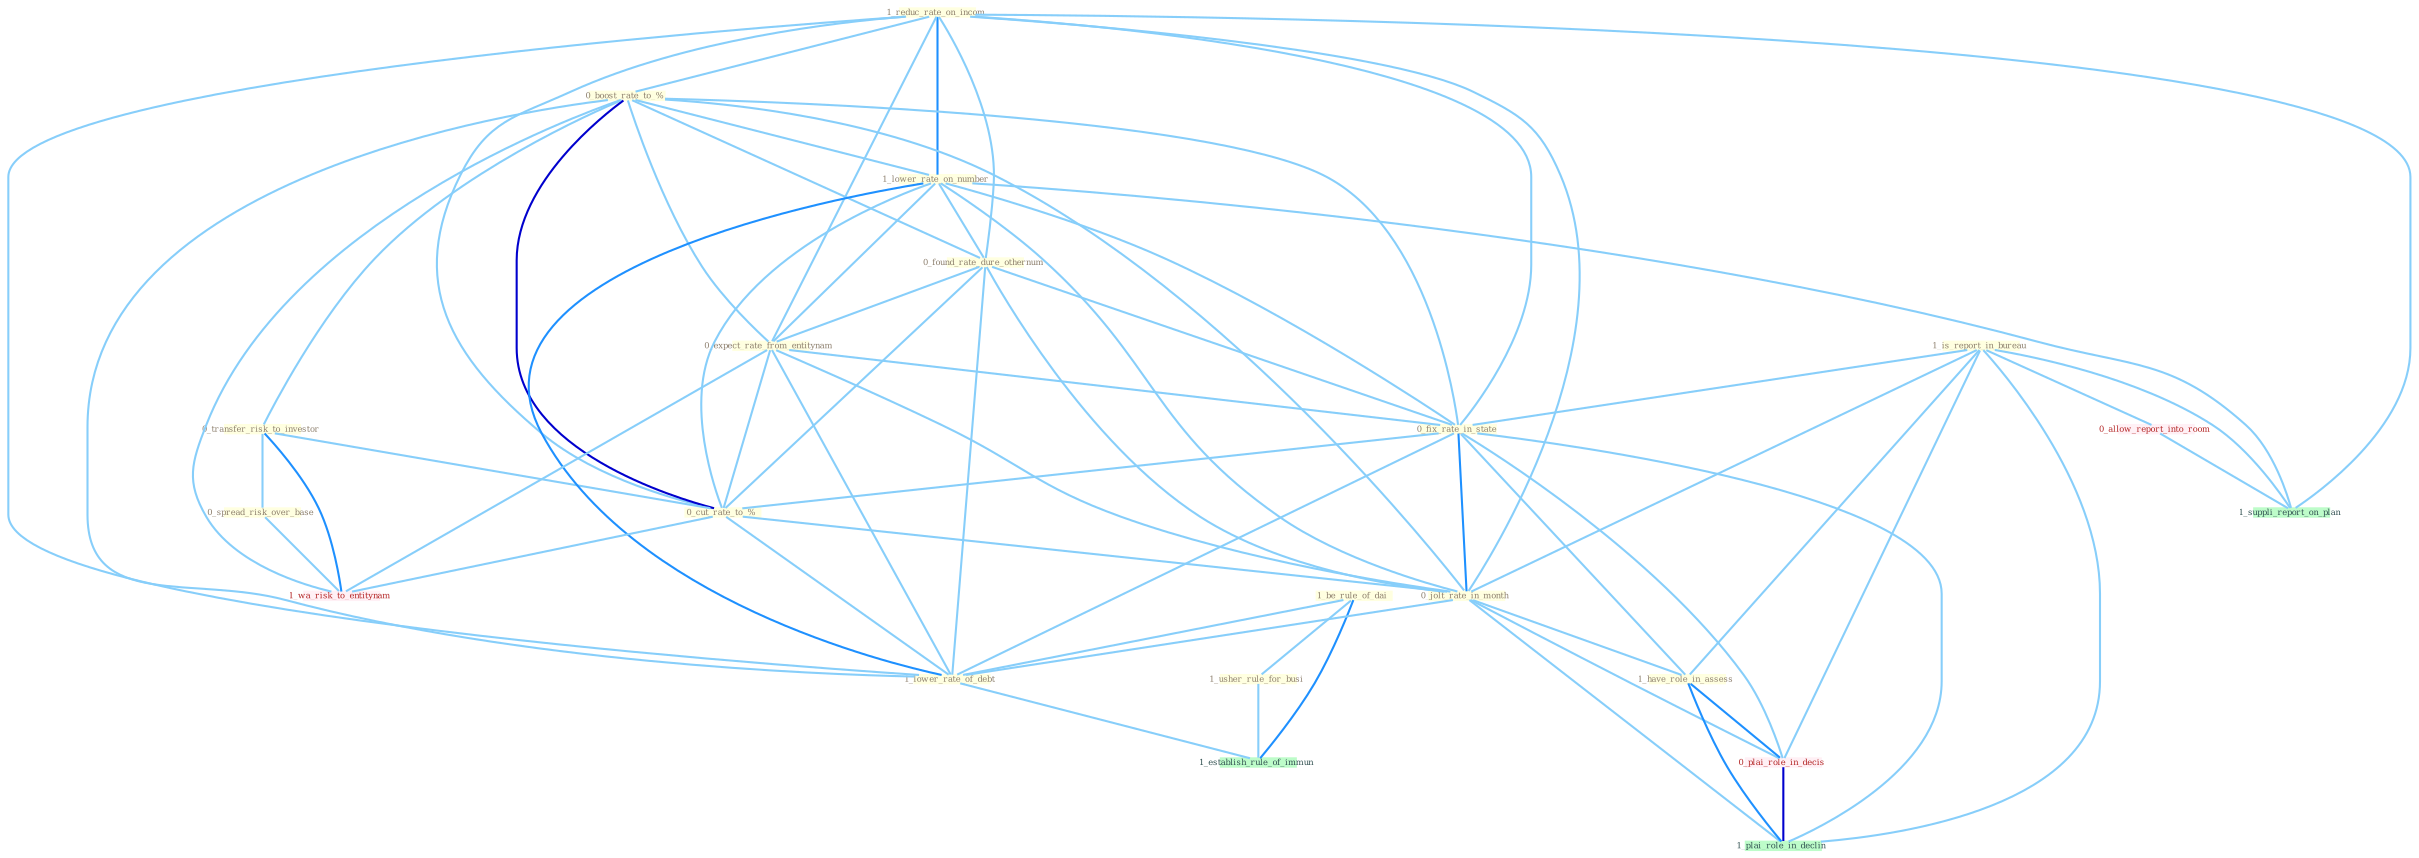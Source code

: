Graph G{ 
    node
    [shape=polygon,style=filled,width=.5,height=.06,color="#BDFCC9",fixedsize=true,fontsize=4,
    fontcolor="#2f4f4f"];
    {node
    [color="#ffffe0", fontcolor="#8b7d6b"] "1_reduc_rate_on_incom " "1_is_report_in_bureau " "0_boost_rate_to_% " "0_transfer_risk_to_investor " "1_lower_rate_on_number " "0_found_rate_dure_othernum " "0_expect_rate_from_entitynam " "0_fix_rate_in_state " "1_be_rule_of_dai " "0_spread_risk_over_base " "0_cut_rate_to_% " "0_jolt_rate_in_month " "1_lower_rate_of_debt " "1_usher_rule_for_busi " "1_have_role_in_assess "}
{node [color="#fff0f5", fontcolor="#b22222"] "1_wa_risk_to_entitynam " "0_plai_role_in_decis " "0_allow_report_into_room "}
edge [color="#B0E2FF"];

	"1_reduc_rate_on_incom " -- "0_boost_rate_to_% " [w="1", color="#87cefa" ];
	"1_reduc_rate_on_incom " -- "1_lower_rate_on_number " [w="2", color="#1e90ff" , len=0.8];
	"1_reduc_rate_on_incom " -- "0_found_rate_dure_othernum " [w="1", color="#87cefa" ];
	"1_reduc_rate_on_incom " -- "0_expect_rate_from_entitynam " [w="1", color="#87cefa" ];
	"1_reduc_rate_on_incom " -- "0_fix_rate_in_state " [w="1", color="#87cefa" ];
	"1_reduc_rate_on_incom " -- "0_cut_rate_to_% " [w="1", color="#87cefa" ];
	"1_reduc_rate_on_incom " -- "0_jolt_rate_in_month " [w="1", color="#87cefa" ];
	"1_reduc_rate_on_incom " -- "1_lower_rate_of_debt " [w="1", color="#87cefa" ];
	"1_reduc_rate_on_incom " -- "1_suppli_report_on_plan " [w="1", color="#87cefa" ];
	"1_is_report_in_bureau " -- "0_fix_rate_in_state " [w="1", color="#87cefa" ];
	"1_is_report_in_bureau " -- "0_jolt_rate_in_month " [w="1", color="#87cefa" ];
	"1_is_report_in_bureau " -- "1_have_role_in_assess " [w="1", color="#87cefa" ];
	"1_is_report_in_bureau " -- "0_plai_role_in_decis " [w="1", color="#87cefa" ];
	"1_is_report_in_bureau " -- "1_plai_role_in_declin " [w="1", color="#87cefa" ];
	"1_is_report_in_bureau " -- "0_allow_report_into_room " [w="1", color="#87cefa" ];
	"1_is_report_in_bureau " -- "1_suppli_report_on_plan " [w="1", color="#87cefa" ];
	"0_boost_rate_to_% " -- "0_transfer_risk_to_investor " [w="1", color="#87cefa" ];
	"0_boost_rate_to_% " -- "1_lower_rate_on_number " [w="1", color="#87cefa" ];
	"0_boost_rate_to_% " -- "0_found_rate_dure_othernum " [w="1", color="#87cefa" ];
	"0_boost_rate_to_% " -- "0_expect_rate_from_entitynam " [w="1", color="#87cefa" ];
	"0_boost_rate_to_% " -- "0_fix_rate_in_state " [w="1", color="#87cefa" ];
	"0_boost_rate_to_% " -- "0_cut_rate_to_% " [w="3", color="#0000cd" , len=0.6];
	"0_boost_rate_to_% " -- "0_jolt_rate_in_month " [w="1", color="#87cefa" ];
	"0_boost_rate_to_% " -- "1_lower_rate_of_debt " [w="1", color="#87cefa" ];
	"0_boost_rate_to_% " -- "1_wa_risk_to_entitynam " [w="1", color="#87cefa" ];
	"0_transfer_risk_to_investor " -- "0_spread_risk_over_base " [w="1", color="#87cefa" ];
	"0_transfer_risk_to_investor " -- "0_cut_rate_to_% " [w="1", color="#87cefa" ];
	"0_transfer_risk_to_investor " -- "1_wa_risk_to_entitynam " [w="2", color="#1e90ff" , len=0.8];
	"1_lower_rate_on_number " -- "0_found_rate_dure_othernum " [w="1", color="#87cefa" ];
	"1_lower_rate_on_number " -- "0_expect_rate_from_entitynam " [w="1", color="#87cefa" ];
	"1_lower_rate_on_number " -- "0_fix_rate_in_state " [w="1", color="#87cefa" ];
	"1_lower_rate_on_number " -- "0_cut_rate_to_% " [w="1", color="#87cefa" ];
	"1_lower_rate_on_number " -- "0_jolt_rate_in_month " [w="1", color="#87cefa" ];
	"1_lower_rate_on_number " -- "1_lower_rate_of_debt " [w="2", color="#1e90ff" , len=0.8];
	"1_lower_rate_on_number " -- "1_suppli_report_on_plan " [w="1", color="#87cefa" ];
	"0_found_rate_dure_othernum " -- "0_expect_rate_from_entitynam " [w="1", color="#87cefa" ];
	"0_found_rate_dure_othernum " -- "0_fix_rate_in_state " [w="1", color="#87cefa" ];
	"0_found_rate_dure_othernum " -- "0_cut_rate_to_% " [w="1", color="#87cefa" ];
	"0_found_rate_dure_othernum " -- "0_jolt_rate_in_month " [w="1", color="#87cefa" ];
	"0_found_rate_dure_othernum " -- "1_lower_rate_of_debt " [w="1", color="#87cefa" ];
	"0_expect_rate_from_entitynam " -- "0_fix_rate_in_state " [w="1", color="#87cefa" ];
	"0_expect_rate_from_entitynam " -- "0_cut_rate_to_% " [w="1", color="#87cefa" ];
	"0_expect_rate_from_entitynam " -- "0_jolt_rate_in_month " [w="1", color="#87cefa" ];
	"0_expect_rate_from_entitynam " -- "1_lower_rate_of_debt " [w="1", color="#87cefa" ];
	"0_expect_rate_from_entitynam " -- "1_wa_risk_to_entitynam " [w="1", color="#87cefa" ];
	"0_fix_rate_in_state " -- "0_cut_rate_to_% " [w="1", color="#87cefa" ];
	"0_fix_rate_in_state " -- "0_jolt_rate_in_month " [w="2", color="#1e90ff" , len=0.8];
	"0_fix_rate_in_state " -- "1_lower_rate_of_debt " [w="1", color="#87cefa" ];
	"0_fix_rate_in_state " -- "1_have_role_in_assess " [w="1", color="#87cefa" ];
	"0_fix_rate_in_state " -- "0_plai_role_in_decis " [w="1", color="#87cefa" ];
	"0_fix_rate_in_state " -- "1_plai_role_in_declin " [w="1", color="#87cefa" ];
	"1_be_rule_of_dai " -- "1_lower_rate_of_debt " [w="1", color="#87cefa" ];
	"1_be_rule_of_dai " -- "1_usher_rule_for_busi " [w="1", color="#87cefa" ];
	"1_be_rule_of_dai " -- "1_establish_rule_of_immun " [w="2", color="#1e90ff" , len=0.8];
	"0_spread_risk_over_base " -- "1_wa_risk_to_entitynam " [w="1", color="#87cefa" ];
	"0_cut_rate_to_% " -- "0_jolt_rate_in_month " [w="1", color="#87cefa" ];
	"0_cut_rate_to_% " -- "1_lower_rate_of_debt " [w="1", color="#87cefa" ];
	"0_cut_rate_to_% " -- "1_wa_risk_to_entitynam " [w="1", color="#87cefa" ];
	"0_jolt_rate_in_month " -- "1_lower_rate_of_debt " [w="1", color="#87cefa" ];
	"0_jolt_rate_in_month " -- "1_have_role_in_assess " [w="1", color="#87cefa" ];
	"0_jolt_rate_in_month " -- "0_plai_role_in_decis " [w="1", color="#87cefa" ];
	"0_jolt_rate_in_month " -- "1_plai_role_in_declin " [w="1", color="#87cefa" ];
	"1_lower_rate_of_debt " -- "1_establish_rule_of_immun " [w="1", color="#87cefa" ];
	"1_usher_rule_for_busi " -- "1_establish_rule_of_immun " [w="1", color="#87cefa" ];
	"1_have_role_in_assess " -- "0_plai_role_in_decis " [w="2", color="#1e90ff" , len=0.8];
	"1_have_role_in_assess " -- "1_plai_role_in_declin " [w="2", color="#1e90ff" , len=0.8];
	"0_plai_role_in_decis " -- "1_plai_role_in_declin " [w="3", color="#0000cd" , len=0.6];
	"0_allow_report_into_room " -- "1_suppli_report_on_plan " [w="1", color="#87cefa" ];
}